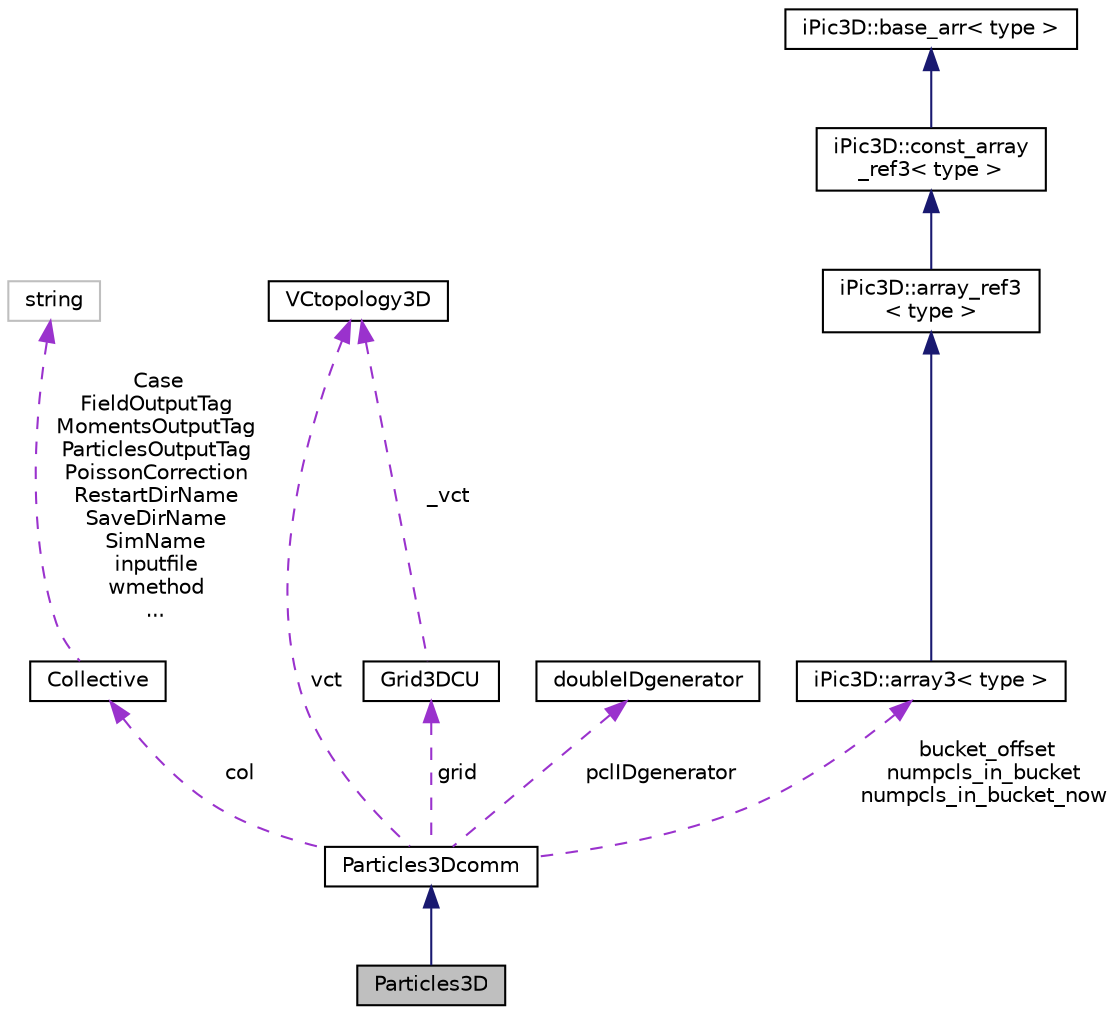 digraph "Particles3D"
{
 // INTERACTIVE_SVG=YES
 // LATEX_PDF_SIZE
  edge [fontname="Helvetica",fontsize="10",labelfontname="Helvetica",labelfontsize="10"];
  node [fontname="Helvetica",fontsize="10",shape=record];
  Node1 [label="Particles3D",height=0.2,width=0.4,color="black", fillcolor="grey75", style="filled", fontcolor="black",tooltip="Class for particles of the same species, in a 2D space and 3 component velocity."];
  Node2 -> Node1 [dir="back",color="midnightblue",fontsize="10",style="solid",fontname="Helvetica"];
  Node2 [label="Particles3Dcomm",height=0.2,width=0.4,color="black", fillcolor="white", style="filled",URL="$d1/da6/class_particles3_dcomm.html",tooltip="class for particles of the same species with communications methods"];
  Node3 -> Node2 [dir="back",color="darkorchid3",fontsize="10",style="dashed",label=" col" ,fontname="Helvetica"];
  Node3 [label="Collective",height=0.2,width=0.4,color="black", fillcolor="white", style="filled",URL="$db/dfb/class_collective.html",tooltip=" "];
  Node4 -> Node3 [dir="back",color="darkorchid3",fontsize="10",style="dashed",label=" Case\nFieldOutputTag\nMomentsOutputTag\nParticlesOutputTag\nPoissonCorrection\nRestartDirName\nSaveDirName\nSimName\ninputfile\nwmethod\n..." ,fontname="Helvetica"];
  Node4 [label="string",height=0.2,width=0.4,color="grey75", fillcolor="white", style="filled",tooltip=" "];
  Node5 -> Node2 [dir="back",color="darkorchid3",fontsize="10",style="dashed",label=" vct" ,fontname="Helvetica"];
  Node5 [label="VCtopology3D",height=0.2,width=0.4,color="black", fillcolor="white", style="filled",URL="$d0/dd1/class_v_ctopology3_d.html",tooltip=" "];
  Node6 -> Node2 [dir="back",color="darkorchid3",fontsize="10",style="dashed",label=" grid" ,fontname="Helvetica"];
  Node6 [label="Grid3DCU",height=0.2,width=0.4,color="black", fillcolor="white", style="filled",URL="$d2/dd3/class_grid3_d_c_u.html",tooltip="Uniform cartesian local grid 3D."];
  Node5 -> Node6 [dir="back",color="darkorchid3",fontsize="10",style="dashed",label=" _vct" ,fontname="Helvetica"];
  Node7 -> Node2 [dir="back",color="darkorchid3",fontsize="10",style="dashed",label=" pclIDgenerator" ,fontname="Helvetica"];
  Node7 [label="doubleIDgenerator",height=0.2,width=0.4,color="black", fillcolor="white", style="filled",URL="$df/dd6/classdouble_i_dgenerator.html",tooltip=" "];
  Node8 -> Node2 [dir="back",color="darkorchid3",fontsize="10",style="dashed",label=" bucket_offset\nnumpcls_in_bucket\nnumpcls_in_bucket_now" ,fontname="Helvetica"];
  Node8 [label="iPic3D::array3\< type \>",height=0.2,width=0.4,color="black", fillcolor="white", style="filled",URL="$d4/d57/structi_pic3_d_1_1array3.html",tooltip=" "];
  Node9 -> Node8 [dir="back",color="midnightblue",fontsize="10",style="solid",fontname="Helvetica"];
  Node9 [label="iPic3D::array_ref3\l\< type \>",height=0.2,width=0.4,color="black", fillcolor="white", style="filled",URL="$da/d5a/classi_pic3_d_1_1array__ref3.html",tooltip=" "];
  Node10 -> Node9 [dir="back",color="midnightblue",fontsize="10",style="solid",fontname="Helvetica"];
  Node10 [label="iPic3D::const_array\l_ref3\< type \>",height=0.2,width=0.4,color="black", fillcolor="white", style="filled",URL="$d6/d3b/classi_pic3_d_1_1const__array__ref3.html",tooltip=" "];
  Node11 -> Node10 [dir="back",color="midnightblue",fontsize="10",style="solid",fontname="Helvetica"];
  Node11 [label="iPic3D::base_arr\< type \>",height=0.2,width=0.4,color="black", fillcolor="white", style="filled",URL="$d6/d95/classi_pic3_d_1_1base__arr.html",tooltip=" "];
}

